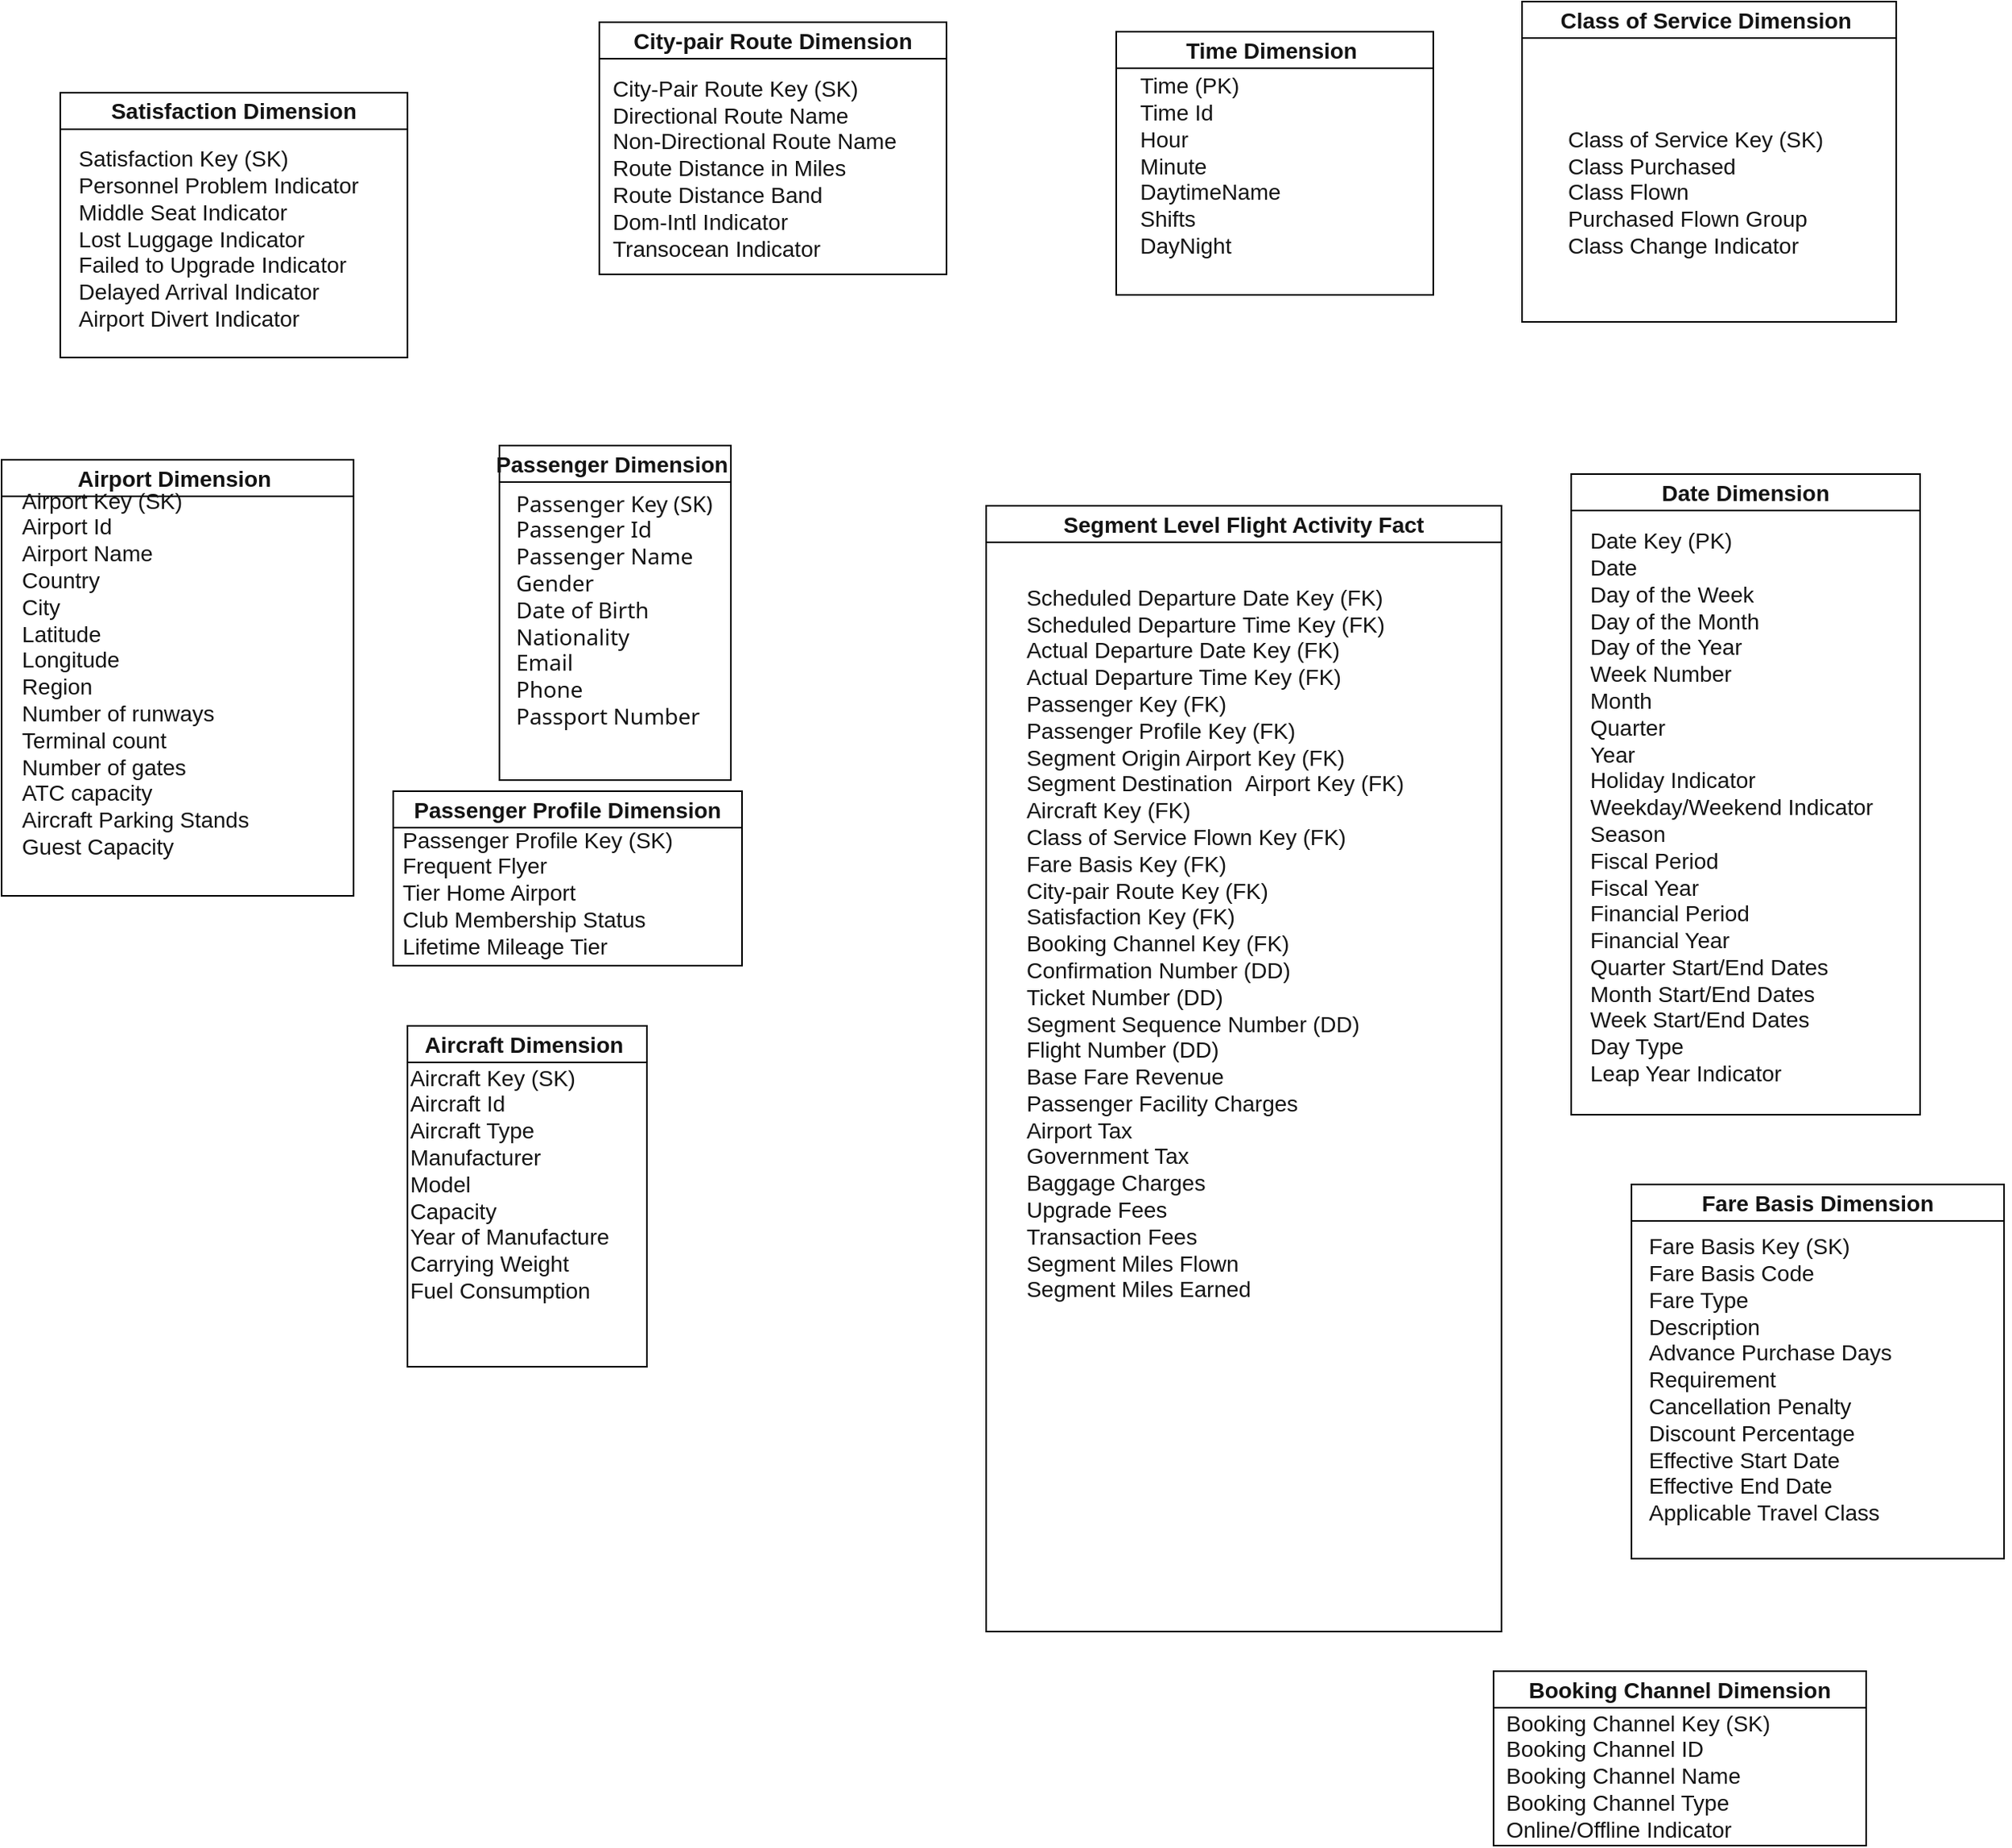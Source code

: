<mxfile version="22.1.21" type="device">
  <diagram name="Page-1" id="rxdMIFF4QSZ6s4MxIWWF">
    <mxGraphModel dx="1900" dy="1287" grid="0" gridSize="10" guides="1" tooltips="1" connect="1" arrows="1" fold="1" page="0" pageScale="1" pageWidth="850" pageHeight="1100" math="0" shadow="0">
      <root>
        <mxCell id="0" />
        <mxCell id="1" parent="0" />
        <mxCell id="HV24brgej4YQnU932i5W-1" value="&lt;font style=&quot;font-size: 14px;&quot;&gt;&lt;font style=&quot;font-size: 14px;&quot;&gt;Time&amp;nbsp;&lt;/font&gt;&lt;font style=&quot;font-size: 14px;&quot;&gt;Dimension&amp;nbsp;&lt;/font&gt;&lt;/font&gt;" style="swimlane;whiteSpace=wrap;html=1;fontSize=14;fontColor=#141414;" parent="1" vertex="1">
          <mxGeometry x="541" y="-56" width="200" height="166" as="geometry" />
        </mxCell>
        <mxCell id="HV24brgej4YQnU932i5W-2" value="&lt;div style=&quot;text-align: left; font-size: 14px;&quot;&gt;&lt;font style=&quot;font-size: 14px;&quot;&gt;&lt;br style=&quot;font-size: 14px;&quot;&gt;&lt;/font&gt;&lt;/div&gt;&lt;font style=&quot;font-size: 14px;&quot;&gt;&lt;div style=&quot;text-align: left; font-size: 14px;&quot;&gt;&lt;font style=&quot;font-size: 14px;&quot;&gt;&lt;br style=&quot;font-size: 14px;&quot;&gt;&lt;/font&gt;&lt;/div&gt;&lt;font style=&quot;font-size: 14px;&quot;&gt;&lt;div style=&quot;text-align: left; font-size: 14px;&quot;&gt;&lt;span style=&quot;background-color: initial; font-size: 14px;&quot;&gt;&lt;font style=&quot;font-size: 14px;&quot;&gt;Time (PK)&lt;/font&gt;&lt;/span&gt;&lt;/div&gt;&lt;div style=&quot;text-align: left; font-size: 14px;&quot;&gt;&lt;span style=&quot;background-color: initial; font-size: 14px;&quot;&gt;&lt;font style=&quot;font-size: 14px;&quot;&gt;Time Id&lt;/font&gt;&lt;/span&gt;&lt;/div&gt;&lt;div style=&quot;text-align: left; font-size: 14px;&quot;&gt;&lt;span style=&quot;background-color: initial; font-size: 14px;&quot;&gt;&lt;font style=&quot;font-size: 14px;&quot;&gt;Hour&lt;/font&gt;&lt;/span&gt;&lt;/div&gt;&lt;div style=&quot;text-align: left; font-size: 14px;&quot;&gt;&lt;span style=&quot;background-color: initial; font-size: 14px;&quot;&gt;&lt;font style=&quot;font-size: 14px;&quot;&gt;Minute&lt;/font&gt;&lt;/span&gt;&lt;/div&gt;&lt;div style=&quot;text-align: left; font-size: 14px;&quot;&gt;&lt;font style=&quot;font-size: 14px;&quot;&gt;DaytimeName&lt;/font&gt;&lt;/div&gt;&lt;div style=&quot;text-align: left; font-size: 14px;&quot;&gt;&lt;font style=&quot;font-size: 14px;&quot;&gt;&lt;span style=&quot;background-color: initial; font-size: 14px;&quot;&gt;Shifts&lt;/span&gt;&lt;br style=&quot;font-size: 14px;&quot;&gt;&lt;/font&gt;&lt;/div&gt;&lt;div style=&quot;text-align: left; font-size: 14px;&quot;&gt;&lt;div style=&quot;font-size: 14px;&quot;&gt;&lt;font style=&quot;font-size: 14px;&quot;&gt;DayNight&lt;/font&gt;&lt;/div&gt;&lt;div style=&quot;font-size: 14px;&quot;&gt;&lt;br style=&quot;font-size: 14px;&quot;&gt;&lt;/div&gt;&lt;/div&gt;&lt;/font&gt;&lt;/font&gt;" style="text;html=1;align=center;verticalAlign=middle;resizable=0;points=[];autosize=1;strokeColor=none;fillColor=none;fontSize=14;fontColor=#141414;" parent="HV24brgej4YQnU932i5W-1" vertex="1">
          <mxGeometry x="5" y="-14" width="107" height="180" as="geometry" />
        </mxCell>
        <mxCell id="HV24brgej4YQnU932i5W-3" value="&lt;font style=&quot;font-size: 14px;&quot;&gt;Aircraft Dimension&amp;nbsp;&lt;/font&gt;" style="swimlane;whiteSpace=wrap;html=1;startSize=23;fontSize=14;fontColor=#141414;" parent="1" vertex="1">
          <mxGeometry x="94" y="571" width="151" height="215" as="geometry" />
        </mxCell>
        <mxCell id="HV24brgej4YQnU932i5W-4" value="&lt;div style=&quot;text-align: left; font-size: 14px;&quot;&gt;&lt;div style=&quot;font-size: 14px;&quot;&gt;&lt;div style=&quot;font-size: 14px;&quot;&gt;Aircraft Key (SK)&lt;/div&gt;&lt;div style=&quot;font-size: 14px;&quot;&gt;Aircraft Id&lt;/div&gt;&lt;div style=&quot;font-size: 14px;&quot;&gt;Aircraft Type&lt;/div&gt;&lt;div style=&quot;font-size: 14px;&quot;&gt;Manufacturer&lt;/div&gt;&lt;div style=&quot;font-size: 14px;&quot;&gt;Model&lt;/div&gt;&lt;div style=&quot;font-size: 14px;&quot;&gt;Capacity&lt;/div&gt;&lt;div style=&quot;font-size: 14px;&quot;&gt;Year of Manufacture&lt;/div&gt;&lt;div style=&quot;font-size: 14px;&quot;&gt;Carrying Weight&lt;/div&gt;&lt;div style=&quot;font-size: 14px;&quot;&gt;Fuel Consumption&lt;/div&gt;&lt;div style=&quot;font-size: 14px;&quot;&gt;&lt;br style=&quot;font-size: 14px;&quot;&gt;&lt;/div&gt;&lt;/div&gt;&lt;/div&gt;" style="text;html=1;align=center;verticalAlign=middle;resizable=0;points=[];autosize=1;fontSize=14;fontColor=#141414;" parent="HV24brgej4YQnU932i5W-3" vertex="1">
          <mxGeometry x="-8" y="17.5" width="144" height="180" as="geometry" />
        </mxCell>
        <mxCell id="HV24brgej4YQnU932i5W-10" value="&lt;font style=&quot;font-size: 14px;&quot;&gt;&lt;font style=&quot;font-size: 14px;&quot;&gt;Airport&amp;nbsp;&lt;/font&gt;Dimension&amp;nbsp;&lt;/font&gt;" style="swimlane;whiteSpace=wrap;html=1;fontSize=14;fontColor=#141414;" parent="1" vertex="1">
          <mxGeometry x="-162" y="214" width="222" height="275" as="geometry" />
        </mxCell>
        <mxCell id="HV24brgej4YQnU932i5W-11" value="&lt;div style=&quot;text-align: left; font-size: 14px;&quot;&gt;&lt;div style=&quot;font-size: 14px;&quot;&gt;Airport Key (SK)&lt;/div&gt;&lt;div style=&quot;font-size: 14px;&quot;&gt;Airport Id&lt;/div&gt;&lt;div style=&quot;font-size: 14px;&quot;&gt;Airport Name&lt;/div&gt;&lt;div style=&quot;font-size: 14px;&quot;&gt;Country&lt;/div&gt;&lt;div style=&quot;font-size: 14px;&quot;&gt;City&lt;/div&gt;&lt;div style=&quot;font-size: 14px;&quot;&gt;Latitude&lt;/div&gt;&lt;div style=&quot;font-size: 14px;&quot;&gt;Longitude&lt;/div&gt;&lt;div style=&quot;font-size: 14px;&quot;&gt;Region&lt;/div&gt;&lt;div style=&quot;font-size: 14px;&quot;&gt;&lt;div style=&quot;font-size: 14px;&quot;&gt;Number of runways&lt;/div&gt;&lt;div style=&quot;font-size: 14px;&quot;&gt;&lt;span style=&quot;font-size: 14px;&quot;&gt;Terminal count&lt;/span&gt;&lt;/div&gt;&lt;div style=&quot;font-size: 14px;&quot;&gt;&lt;span style=&quot;font-size: 14px;&quot;&gt;Number of gates&lt;/span&gt;&lt;/div&gt;&lt;div style=&quot;font-size: 14px;&quot;&gt;&lt;span style=&quot;font-size: 14px;&quot;&gt;ATC capacity&lt;/span&gt;&lt;/div&gt;&lt;div style=&quot;font-size: 14px;&quot;&gt;&lt;span style=&quot;font-size: 14px;&quot;&gt;Aircraft Parking Stands&lt;/span&gt;&lt;/div&gt;&lt;div style=&quot;font-size: 14px;&quot;&gt;&lt;span style=&quot;font-size: 14px;&quot;&gt;Guest Capacity&lt;/span&gt;&lt;/div&gt;&lt;/div&gt;&lt;div style=&quot;font-size: 14px;&quot;&gt;&lt;br style=&quot;font-size: 14px;&quot;&gt;&lt;/div&gt;&lt;/div&gt;" style="text;html=1;align=center;verticalAlign=middle;resizable=0;points=[];autosize=1;strokeColor=none;fillColor=none;fontSize=14;fontColor=#141414;" parent="HV24brgej4YQnU932i5W-10" vertex="1">
          <mxGeometry x="3" y="11" width="161" height="264" as="geometry" />
        </mxCell>
        <mxCell id="HV24brgej4YQnU932i5W-12" value="&lt;font style=&quot;font-size: 14px;&quot;&gt;&lt;font style=&quot;font-size: 14px;&quot;&gt;Passenger&amp;nbsp;&lt;/font&gt;Dimension&amp;nbsp;&lt;/font&gt;" style="swimlane;whiteSpace=wrap;html=1;fontSize=14;fontColor=#141414;" parent="1" vertex="1">
          <mxGeometry x="152" y="205" width="146" height="211" as="geometry" />
        </mxCell>
        <mxCell id="HV24brgej4YQnU932i5W-13" value="&lt;div style=&quot;text-align: left; font-size: 14px;&quot;&gt;&lt;div style=&quot;font-size: 14px;&quot;&gt;&lt;font style=&quot;font-size: 14px;&quot; face=&quot;Söhne, ui-sans-serif, system-ui, -apple-system, Segoe UI, Roboto, Ubuntu, Cantarell, Noto Sans, sans-serif, Helvetica Neue, Arial, Apple Color Emoji, Segoe UI Emoji, Segoe UI Symbol, Noto Color Emoji&quot;&gt;&lt;div style=&quot;font-size: 14px;&quot;&gt;&lt;div style=&quot;font-size: 14px;&quot;&gt;Passenger Key (SK)&lt;/div&gt;&lt;div style=&quot;font-size: 14px;&quot;&gt;&lt;span style=&quot;font-size: 14px;&quot;&gt;Passenger Id&amp;nbsp;&lt;/span&gt;&lt;/div&gt;&lt;div style=&quot;font-size: 14px;&quot;&gt;&lt;span style=&quot;font-size: 14px;&quot;&gt;Passenger Name&lt;/span&gt;&lt;/div&gt;&lt;div style=&quot;font-size: 14px;&quot;&gt;&lt;span style=&quot;font-size: 14px;&quot;&gt;Gender&lt;/span&gt;&lt;/div&gt;&lt;div style=&quot;font-size: 14px;&quot;&gt;&lt;span style=&quot;font-size: 14px;&quot;&gt;Date of Birth&lt;/span&gt;&lt;/div&gt;&lt;div style=&quot;font-size: 14px;&quot;&gt;&lt;span style=&quot;font-size: 14px;&quot;&gt;Nationality&lt;/span&gt;&lt;/div&gt;&lt;div style=&quot;font-size: 14px;&quot;&gt;&lt;span style=&quot;font-size: 14px;&quot;&gt;Email&lt;/span&gt;&lt;/div&gt;&lt;div style=&quot;font-size: 14px;&quot;&gt;&lt;span style=&quot;font-size: 14px;&quot;&gt;Phone&lt;/span&gt;&lt;/div&gt;&lt;div style=&quot;font-size: 14px;&quot;&gt;&lt;span style=&quot;font-size: 14px;&quot;&gt;Passport Number&lt;/span&gt;&lt;/div&gt;&lt;/div&gt;&lt;div style=&quot;font-size: 14px;&quot;&gt;&lt;br style=&quot;font-size: 14px;&quot;&gt;&lt;/div&gt;&lt;/font&gt;&lt;/div&gt;&lt;/div&gt;" style="text;html=1;align=center;verticalAlign=middle;resizable=0;points=[];autosize=1;strokeColor=none;fillColor=none;fontSize=14;fontColor=#141414;" parent="HV24brgej4YQnU932i5W-12" vertex="1">
          <mxGeometry x="5" y="22" width="134" height="180" as="geometry" />
        </mxCell>
        <mxCell id="HV24brgej4YQnU932i5W-14" value="&lt;font style=&quot;font-size: 14px;&quot;&gt;Segment Level Flight Activity Fact&lt;/font&gt;" style="swimlane;whiteSpace=wrap;html=1;fontSize=14;fontColor=#141414;" parent="1" vertex="1">
          <mxGeometry x="459" y="243" width="325" height="710" as="geometry" />
        </mxCell>
        <mxCell id="HV24brgej4YQnU932i5W-15" value="&lt;div style=&quot;text-align: left; font-size: 14px;&quot;&gt;Scheduled Departure Date Key (FK)&lt;br style=&quot;font-size: 14px;&quot;&gt; Scheduled Departure&amp;nbsp;&lt;span style=&quot;background-color: initial; font-size: 14px;&quot;&gt;Time Key (FK)&lt;/span&gt;&lt;/div&gt;&lt;div style=&quot;text-align: left; font-size: 14px;&quot;&gt; Actual Departure Date Key (FK)&lt;br style=&quot;font-size: 14px;&quot;&gt; Actual Departure Time Key (FK)&lt;/div&gt;&lt;div style=&quot;text-align: left; font-size: 14px;&quot;&gt;Passenger Key (FK)&lt;br style=&quot;font-size: 14px;&quot;&gt; Passenger Profile Key (FK)&lt;br style=&quot;font-size: 14px;&quot;&gt; Segment Origin Airport Key (FK)&lt;br style=&quot;font-size: 14px;&quot;&gt; Segment Destination&amp;nbsp;&amp;nbsp;&lt;span style=&quot;background-color: initial; font-size: 14px;&quot;&gt;Airport Key (FK)&lt;/span&gt;&lt;/div&gt;&lt;div style=&quot;text-align: left; font-size: 14px;&quot;&gt; Aircraft Key (FK)&lt;br style=&quot;font-size: 14px;&quot;&gt; Class of Service Flown Key (FK)&lt;br style=&quot;font-size: 14px;&quot;&gt; Fare Basis Key (FK)&lt;/div&gt;&lt;div style=&quot;text-align: left; font-size: 14px;&quot;&gt;City-pair Route Key (FK)&lt;/div&gt;&lt;div style=&quot;text-align: left; font-size: 14px;&quot;&gt;Satisfaction Key (FK)&lt;br style=&quot;font-size: 14px;&quot;&gt; Booking Channel Key (FK)&lt;/div&gt;&lt;div style=&quot;text-align: left; font-size: 14px;&quot;&gt;Confirmation Number (DD)&lt;br style=&quot;font-size: 14px;&quot;&gt; Ticket Number (DD)&lt;br style=&quot;font-size: 14px;&quot;&gt; Segment Sequence Number (DD)&lt;br style=&quot;font-size: 14px;&quot;&gt; Flight Number (DD)&amp;nbsp;&lt;/div&gt;&lt;div style=&quot;text-align: left; font-size: 14px;&quot;&gt;Base Fare Revenue&lt;br style=&quot;font-size: 14px;&quot;&gt; Passenger Facility Charges&amp;nbsp;&lt;/div&gt;&lt;div style=&quot;text-align: left; font-size: 14px;&quot;&gt;Airport Tax&lt;br style=&quot;font-size: 14px;&quot;&gt; Government Tax&lt;br style=&quot;font-size: 14px;&quot;&gt; Baggage Charges&lt;br style=&quot;font-size: 14px;&quot;&gt; Upgrade Fees&amp;nbsp;&lt;/div&gt;&lt;div style=&quot;text-align: left; font-size: 14px;&quot;&gt;&lt;span style=&quot;background-color: initial; font-size: 14px;&quot;&gt;Transaction Fees&lt;/span&gt;&lt;/div&gt;&lt;div style=&quot;text-align: left; font-size: 14px;&quot;&gt; Segment Miles Flown&lt;/div&gt;&lt;div style=&quot;text-align: left; font-size: 14px;&quot;&gt;Segment Miles Earned&lt;br style=&quot;font-size: 14px;&quot;&gt;&lt;/div&gt;" style="text;html=1;align=center;verticalAlign=middle;resizable=0;points=[];autosize=1;strokeColor=none;fillColor=none;fontSize=14;fontColor=#141414;" parent="HV24brgej4YQnU932i5W-14" vertex="1">
          <mxGeometry x="16" y="43" width="256" height="466" as="geometry" />
        </mxCell>
        <mxCell id="HV24brgej4YQnU932i5W-16" value="&lt;font style=&quot;font-size: 14px;&quot;&gt;&lt;font style=&quot;font-size: 14px;&quot;&gt; Class of Service&amp;nbsp;&lt;/font&gt;&lt;font style=&quot;font-size: 14px;&quot;&gt;Dimension&amp;nbsp;&lt;/font&gt;&lt;/font&gt;" style="swimlane;whiteSpace=wrap;html=1;fontSize=14;fontColor=#141414;" parent="1" vertex="1">
          <mxGeometry x="797" y="-75" width="236" height="202" as="geometry" />
        </mxCell>
        <mxCell id="HV24brgej4YQnU932i5W-17" value="&lt;div style=&quot;text-align: left; font-size: 14px;&quot;&gt;&lt;font style=&quot;font-size: 14px;&quot;&gt;Class of Service Key (SK)&lt;br style=&quot;font-size: 14px;&quot;&gt;&lt;/font&gt;&lt;/div&gt;&lt;div style=&quot;text-align: left; font-size: 14px;&quot;&gt;&lt;font style=&quot;font-size: 14px;&quot;&gt;Class Purchased&lt;/font&gt;&lt;/div&gt;&lt;div style=&quot;text-align: left; font-size: 14px;&quot;&gt;&lt;font style=&quot;font-size: 14px;&quot;&gt;Class Flown&lt;/font&gt;&lt;/div&gt;&lt;div style=&quot;text-align: left; font-size: 14px;&quot;&gt;&lt;div style=&quot;font-size: 14px;&quot;&gt;&lt;font style=&quot;font-size: 14px;&quot;&gt;Purchased&amp;nbsp;&lt;span style=&quot;background-color: initial; font-size: 14px;&quot;&gt;Flown Group&lt;/span&gt;&lt;/font&gt;&lt;/div&gt;&lt;div style=&quot;font-size: 14px;&quot;&gt;&lt;span style=&quot;background-color: initial; font-size: 14px;&quot;&gt;&lt;font style=&quot;font-size: 14px;&quot;&gt;Class Change Indicator&amp;nbsp;&lt;/font&gt;&lt;/span&gt;&lt;/div&gt;&lt;div style=&quot;font-size: 14px;&quot;&gt;&lt;font style=&quot;font-size: 14px;&quot;&gt;&lt;br style=&quot;font-size: 14px;&quot;&gt;&lt;/font&gt;&lt;/div&gt;&lt;/div&gt;&lt;div style=&quot;text-align: left; font-size: 14px;&quot;&gt;&lt;br style=&quot;font-size: 14px;&quot;&gt;&lt;/div&gt;" style="text;html=1;align=center;verticalAlign=middle;resizable=0;points=[];autosize=1;strokeColor=none;fillColor=none;fontSize=14;fontColor=#141414;" parent="HV24brgej4YQnU932i5W-16" vertex="1">
          <mxGeometry x="19" y="72" width="179" height="130" as="geometry" />
        </mxCell>
        <mxCell id="HV24brgej4YQnU932i5W-19" value="Passenger Profile Dimension" style="swimlane;whiteSpace=wrap;html=1;fontSize=14;fontColor=#141414;" parent="1" vertex="1">
          <mxGeometry x="85" y="423" width="220" height="110" as="geometry" />
        </mxCell>
        <mxCell id="HV24brgej4YQnU932i5W-20" value="Passenger Profile Key (SK)&lt;br style=&quot;font-size: 14px;&quot;&gt;Frequent Flyer&lt;br style=&quot;font-size: 14px;&quot;&gt;Tier Home Airport&lt;br style=&quot;font-size: 14px;&quot;&gt;Club Membership Status&lt;br style=&quot;font-size: 14px;&quot;&gt;Lifetime Mileage Tier" style="text;html=1;strokeColor=none;fillColor=none;align=left;verticalAlign=middle;whiteSpace=wrap;rounded=0;fontSize=14;fontColor=#141414;" parent="HV24brgej4YQnU932i5W-19" vertex="1">
          <mxGeometry x="4" y="20" width="210" height="87" as="geometry" />
        </mxCell>
        <mxCell id="HV24brgej4YQnU932i5W-21" value="Date Dimension" style="swimlane;whiteSpace=wrap;html=1;fontSize=14;fontColor=#141414;" parent="1" vertex="1">
          <mxGeometry x="828" y="223" width="220" height="404" as="geometry" />
        </mxCell>
        <mxCell id="HV24brgej4YQnU932i5W-22" value="Date Key (PK)&lt;br style=&quot;font-size: 14px;&quot;&gt;Date&lt;br style=&quot;font-size: 14px;&quot;&gt;Day of the Week&lt;br style=&quot;font-size: 14px;&quot;&gt;Day of the Month&lt;br style=&quot;font-size: 14px;&quot;&gt;Day of the Year&lt;br style=&quot;font-size: 14px;&quot;&gt;Week Number&lt;br style=&quot;font-size: 14px;&quot;&gt;Month&lt;br style=&quot;font-size: 14px;&quot;&gt;Quarter&lt;br style=&quot;font-size: 14px;&quot;&gt;Year&lt;br style=&quot;font-size: 14px;&quot;&gt;Holiday Indicator&lt;br style=&quot;font-size: 14px;&quot;&gt;Weekday/Weekend Indicator&lt;br style=&quot;font-size: 14px;&quot;&gt;Season&lt;br style=&quot;font-size: 14px;&quot;&gt;Fiscal Period&lt;br style=&quot;font-size: 14px;&quot;&gt;Fiscal Year&lt;br style=&quot;font-size: 14px;&quot;&gt;Financial Period&lt;br style=&quot;font-size: 14px;&quot;&gt;Financial Year&lt;br style=&quot;font-size: 14px;&quot;&gt;Quarter Start/End Dates&lt;br style=&quot;font-size: 14px;&quot;&gt;Month Start/End Dates&lt;br style=&quot;font-size: 14px;&quot;&gt;Week Start/End Dates&lt;br style=&quot;font-size: 14px;&quot;&gt;Day Type&lt;br style=&quot;font-size: 14px;&quot;&gt;Leap Year Indicator" style="text;html=1;strokeColor=none;fillColor=none;align=left;verticalAlign=middle;whiteSpace=wrap;rounded=0;fontSize=14;fontColor=#141414;" parent="HV24brgej4YQnU932i5W-21" vertex="1">
          <mxGeometry x="10" y="50" width="215" height="320" as="geometry" />
        </mxCell>
        <mxCell id="HV24brgej4YQnU932i5W-23" value="Booking Channel Dimension" style="swimlane;whiteSpace=wrap;html=1;fontSize=14;fontColor=#141414;" parent="1" vertex="1">
          <mxGeometry x="779" y="978" width="235" height="110" as="geometry" />
        </mxCell>
        <mxCell id="HV24brgej4YQnU932i5W-24" value="Booking Channel Key (SK)&lt;br style=&quot;font-size: 14px;&quot;&gt;Booking Channel ID&lt;br style=&quot;font-size: 14px;&quot;&gt;Booking Channel Name&lt;br style=&quot;font-size: 14px;&quot;&gt;Booking Channel Type&lt;br style=&quot;font-size: 14px;&quot;&gt;Online/Offline Indicator" style="text;html=1;strokeColor=none;fillColor=none;align=left;verticalAlign=middle;whiteSpace=wrap;rounded=0;fontSize=14;fontColor=#141414;" parent="HV24brgej4YQnU932i5W-23" vertex="1">
          <mxGeometry x="6" y="26" width="180" height="80" as="geometry" />
        </mxCell>
        <mxCell id="HV24brgej4YQnU932i5W-25" value="Fare Basis Dimension" style="swimlane;whiteSpace=wrap;html=1;fontSize=14;fontColor=#141414;" parent="1" vertex="1">
          <mxGeometry x="866" y="671" width="235" height="236" as="geometry" />
        </mxCell>
        <mxCell id="HV24brgej4YQnU932i5W-26" value="&lt;div style=&quot;font-size: 14px;&quot;&gt;Fare Basis Key (SK)&lt;/div&gt;&lt;div style=&quot;font-size: 14px;&quot;&gt;Fare Basis Code&lt;/div&gt;&lt;div style=&quot;font-size: 14px;&quot;&gt;Fare Type&lt;/div&gt;&lt;div style=&quot;font-size: 14px;&quot;&gt;Description&lt;/div&gt;&lt;div style=&quot;font-size: 14px;&quot;&gt;Advance Purchase Days Requirement&lt;/div&gt;&lt;div style=&quot;font-size: 14px;&quot;&gt;Cancellation Penalty&lt;/div&gt;&lt;div style=&quot;font-size: 14px;&quot;&gt;Discount Percentage&lt;/div&gt;&lt;div style=&quot;font-size: 14px;&quot;&gt;Effective Start Date&lt;/div&gt;&lt;div style=&quot;font-size: 14px;&quot;&gt;Effective End Date&lt;/div&gt;&lt;div style=&quot;font-size: 14px;&quot;&gt;Applicable Travel Class&lt;/div&gt;" style="text;html=1;strokeColor=none;fillColor=none;align=left;verticalAlign=middle;whiteSpace=wrap;rounded=0;fontSize=14;fontColor=#141414;" parent="HV24brgej4YQnU932i5W-25" vertex="1">
          <mxGeometry x="9" y="48" width="230" height="150" as="geometry" />
        </mxCell>
        <mxCell id="Sj8bDxC2IqZtrIGpPQaT-1" value="City-pair Route Dimension" style="swimlane;whiteSpace=wrap;html=1;fontFamily=Helvetica;fontSize=14;fontColor=#141414;" vertex="1" parent="1">
          <mxGeometry x="215" y="-62" width="219" height="159" as="geometry" />
        </mxCell>
        <mxCell id="Sj8bDxC2IqZtrIGpPQaT-2" value="&lt;div style=&quot;border-color: var(--border-color); font-size: 14px; text-align: left;&quot;&gt;City-Pair Route Key (SK)&lt;/div&gt;&lt;div style=&quot;border-color: var(--border-color); font-size: 14px; text-align: left;&quot;&gt;Directional Route Name&lt;/div&gt;&lt;div style=&quot;border-color: var(--border-color); font-size: 14px; text-align: left;&quot;&gt;Non-Directional Route Name&lt;/div&gt;&lt;div style=&quot;border-color: var(--border-color); font-size: 14px; text-align: left;&quot;&gt;Route Distance in Miles&amp;nbsp;&lt;/div&gt;&lt;div style=&quot;border-color: var(--border-color); font-size: 14px; text-align: left;&quot;&gt;Route Distance Band&amp;nbsp;&lt;/div&gt;&lt;div style=&quot;border-color: var(--border-color); font-size: 14px; text-align: left;&quot;&gt;Dom-Intl Indicator&amp;nbsp;&lt;/div&gt;&lt;div style=&quot;border-color: var(--border-color); font-size: 14px; text-align: left;&quot;&gt;Transocean Indicator&lt;/div&gt;" style="text;html=1;strokeColor=none;fillColor=none;align=center;verticalAlign=middle;whiteSpace=wrap;rounded=0;fontSize=14;fontFamily=Helvetica;fontColor=#141414;" vertex="1" parent="Sj8bDxC2IqZtrIGpPQaT-1">
          <mxGeometry x="-4" y="16" width="204" height="151" as="geometry" />
        </mxCell>
        <mxCell id="Sj8bDxC2IqZtrIGpPQaT-3" value="Satisfaction Dimension" style="swimlane;whiteSpace=wrap;html=1;fontFamily=Helvetica;fontSize=14;fontColor=#141414;" vertex="1" parent="1">
          <mxGeometry x="-125" y="-17.5" width="219" height="167" as="geometry" />
        </mxCell>
        <mxCell id="Sj8bDxC2IqZtrIGpPQaT-4" value="&lt;div style=&quot;border-color: var(--border-color); text-align: left;&quot;&gt;&lt;br&gt;&lt;/div&gt;&lt;div style=&quot;border-color: var(--border-color); text-align: left;&quot;&gt;Satisfaction Key (SK)&lt;/div&gt;&lt;div style=&quot;border-color: var(--border-color); text-align: left;&quot;&gt;&lt;span style=&quot;background-color: initial;&quot;&gt;Personnel Problem Indicator&lt;/span&gt;&lt;/div&gt;&lt;div style=&quot;border-color: var(--border-color); text-align: left;&quot;&gt;&lt;span style=&quot;background-color: initial;&quot;&gt;Middle Seat Indicator&lt;/span&gt;&lt;/div&gt;&lt;div style=&quot;border-color: var(--border-color); text-align: left;&quot;&gt;Lost Luggage Indicator&lt;/div&gt;&lt;div style=&quot;border-color: var(--border-color); text-align: left;&quot;&gt;&lt;span style=&quot;background-color: initial;&quot;&gt;Failed to Upgrade Indicator&lt;/span&gt;&lt;/div&gt;&lt;div style=&quot;border-color: var(--border-color); text-align: left;&quot;&gt;&lt;span style=&quot;background-color: initial;&quot;&gt;Delayed Arrival Indicator&lt;/span&gt;&lt;/div&gt;&lt;div style=&quot;border-color: var(--border-color); text-align: left;&quot;&gt;&lt;span style=&quot;background-color: initial;&quot;&gt;Airport Divert Indicator&lt;/span&gt;&lt;br&gt;&lt;/div&gt;" style="text;html=1;strokeColor=none;fillColor=none;align=center;verticalAlign=middle;whiteSpace=wrap;rounded=0;fontSize=14;fontFamily=Helvetica;fontColor=#141414;" vertex="1" parent="Sj8bDxC2IqZtrIGpPQaT-3">
          <mxGeometry x="2" y="8" width="196" height="151" as="geometry" />
        </mxCell>
      </root>
    </mxGraphModel>
  </diagram>
</mxfile>
